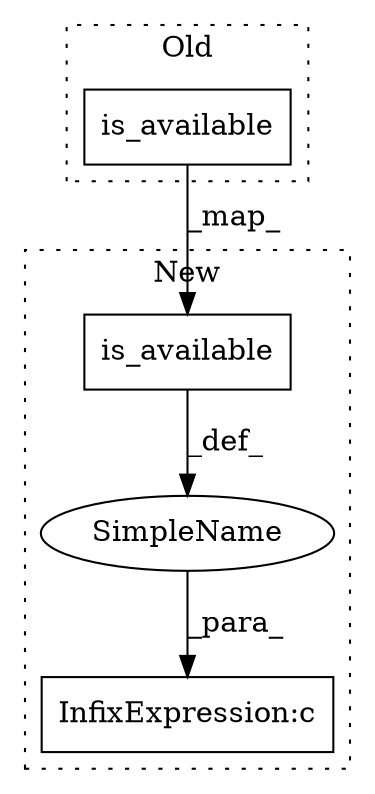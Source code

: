 digraph G {
subgraph cluster0 {
1 [label="is_available" a="32" s="2353" l="14" shape="box"];
label = "Old";
style="dotted";
}
subgraph cluster1 {
2 [label="is_available" a="32" s="2826" l="14" shape="box"];
3 [label="SimpleName" a="42" s="" l="" shape="ellipse"];
4 [label="InfixExpression:c" a="27" s="2811" l="4" shape="box"];
label = "New";
style="dotted";
}
1 -> 2 [label="_map_"];
2 -> 3 [label="_def_"];
3 -> 4 [label="_para_"];
}